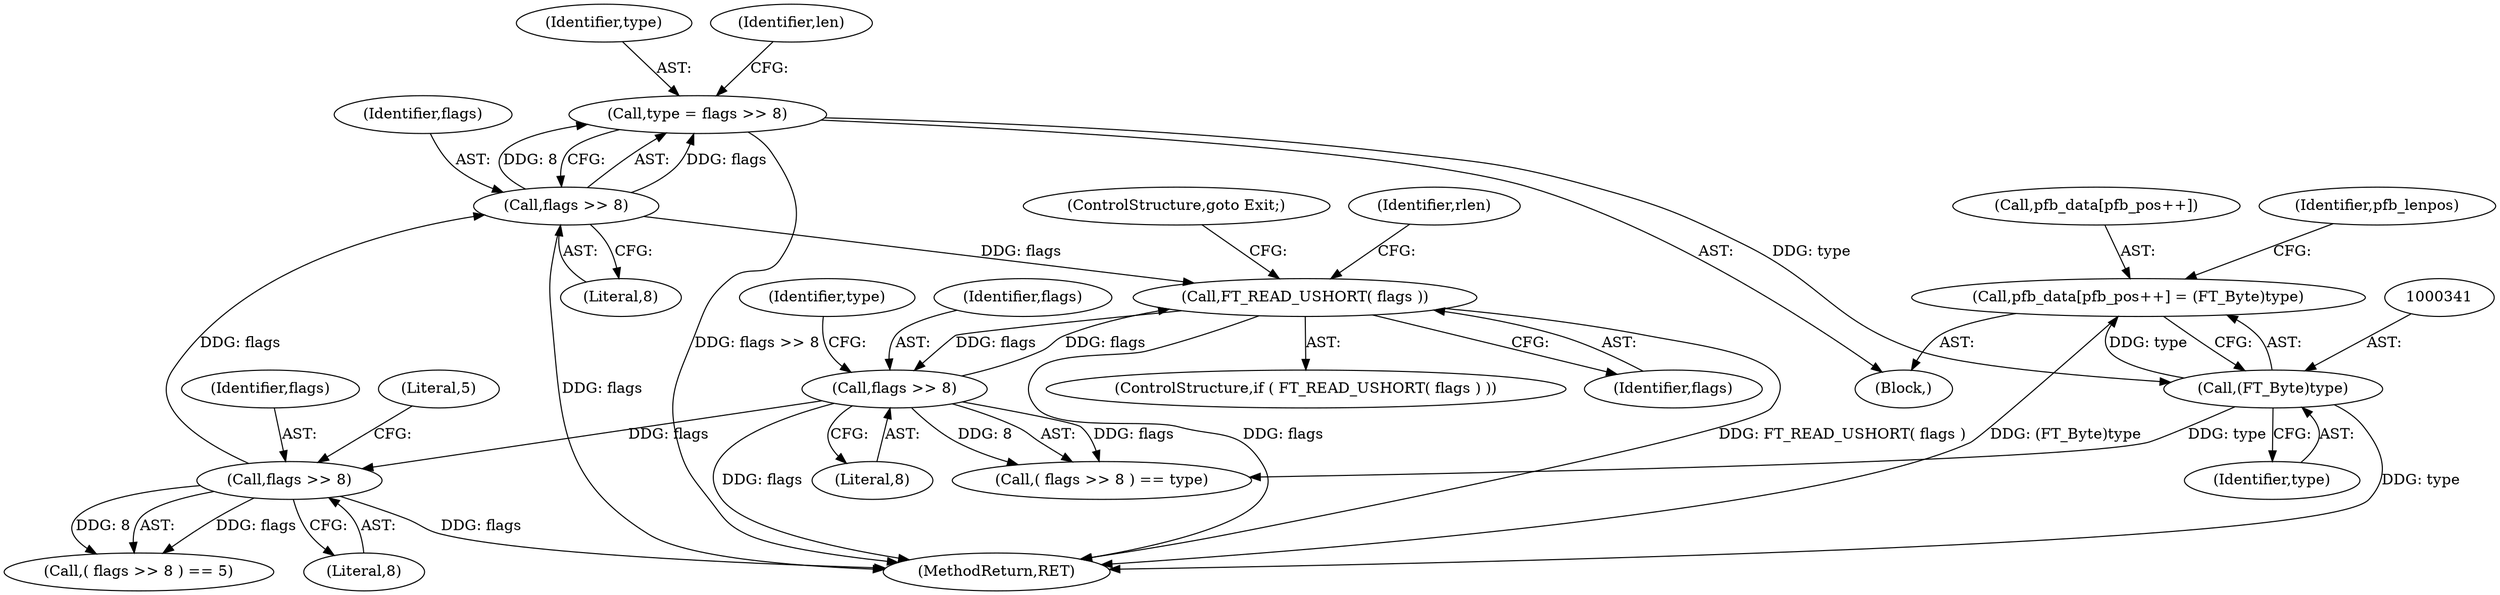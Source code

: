 digraph "0_savannah_c69891a1345640096fbf396e8dd567fe879ce233@array" {
"1000335" [label="(Call,pfb_data[pfb_pos++] = (FT_Byte)type)"];
"1000340" [label="(Call,(FT_Byte)type)"];
"1000327" [label="(Call,type = flags >> 8)"];
"1000329" [label="(Call,flags >> 8)"];
"1000316" [label="(Call,flags >> 8)"];
"1000265" [label="(Call,flags >> 8)"];
"1000257" [label="(Call,FT_READ_USHORT( flags ))"];
"1000335" [label="(Call,pfb_data[pfb_pos++] = (FT_Byte)type)"];
"1000257" [label="(Call,FT_READ_USHORT( flags ))"];
"1000273" [label="(Block,)"];
"1000258" [label="(Identifier,flags)"];
"1000315" [label="(Call,( flags >> 8 ) == 5)"];
"1000328" [label="(Identifier,type)"];
"1000342" [label="(Identifier,type)"];
"1000336" [label="(Call,pfb_data[pfb_pos++])"];
"1000316" [label="(Call,flags >> 8)"];
"1000267" [label="(Literal,8)"];
"1000265" [label="(Call,flags >> 8)"];
"1000261" [label="(Identifier,rlen)"];
"1000317" [label="(Identifier,flags)"];
"1000330" [label="(Identifier,flags)"];
"1000440" [label="(MethodReturn,RET)"];
"1000319" [label="(Literal,5)"];
"1000333" [label="(Identifier,len)"];
"1000340" [label="(Call,(FT_Byte)type)"];
"1000344" [label="(Identifier,pfb_lenpos)"];
"1000259" [label="(ControlStructure,goto Exit;)"];
"1000256" [label="(ControlStructure,if ( FT_READ_USHORT( flags ) ))"];
"1000264" [label="(Call,( flags >> 8 ) == type)"];
"1000318" [label="(Literal,8)"];
"1000266" [label="(Identifier,flags)"];
"1000329" [label="(Call,flags >> 8)"];
"1000331" [label="(Literal,8)"];
"1000268" [label="(Identifier,type)"];
"1000327" [label="(Call,type = flags >> 8)"];
"1000335" -> "1000273"  [label="AST: "];
"1000335" -> "1000340"  [label="CFG: "];
"1000336" -> "1000335"  [label="AST: "];
"1000340" -> "1000335"  [label="AST: "];
"1000344" -> "1000335"  [label="CFG: "];
"1000335" -> "1000440"  [label="DDG: (FT_Byte)type"];
"1000340" -> "1000335"  [label="DDG: type"];
"1000340" -> "1000342"  [label="CFG: "];
"1000341" -> "1000340"  [label="AST: "];
"1000342" -> "1000340"  [label="AST: "];
"1000340" -> "1000440"  [label="DDG: type"];
"1000340" -> "1000264"  [label="DDG: type"];
"1000327" -> "1000340"  [label="DDG: type"];
"1000327" -> "1000273"  [label="AST: "];
"1000327" -> "1000329"  [label="CFG: "];
"1000328" -> "1000327"  [label="AST: "];
"1000329" -> "1000327"  [label="AST: "];
"1000333" -> "1000327"  [label="CFG: "];
"1000327" -> "1000440"  [label="DDG: flags >> 8"];
"1000329" -> "1000327"  [label="DDG: flags"];
"1000329" -> "1000327"  [label="DDG: 8"];
"1000329" -> "1000331"  [label="CFG: "];
"1000330" -> "1000329"  [label="AST: "];
"1000331" -> "1000329"  [label="AST: "];
"1000329" -> "1000440"  [label="DDG: flags"];
"1000329" -> "1000257"  [label="DDG: flags"];
"1000316" -> "1000329"  [label="DDG: flags"];
"1000316" -> "1000315"  [label="AST: "];
"1000316" -> "1000318"  [label="CFG: "];
"1000317" -> "1000316"  [label="AST: "];
"1000318" -> "1000316"  [label="AST: "];
"1000319" -> "1000316"  [label="CFG: "];
"1000316" -> "1000440"  [label="DDG: flags"];
"1000316" -> "1000315"  [label="DDG: flags"];
"1000316" -> "1000315"  [label="DDG: 8"];
"1000265" -> "1000316"  [label="DDG: flags"];
"1000265" -> "1000264"  [label="AST: "];
"1000265" -> "1000267"  [label="CFG: "];
"1000266" -> "1000265"  [label="AST: "];
"1000267" -> "1000265"  [label="AST: "];
"1000268" -> "1000265"  [label="CFG: "];
"1000265" -> "1000440"  [label="DDG: flags"];
"1000265" -> "1000257"  [label="DDG: flags"];
"1000265" -> "1000264"  [label="DDG: flags"];
"1000265" -> "1000264"  [label="DDG: 8"];
"1000257" -> "1000265"  [label="DDG: flags"];
"1000257" -> "1000256"  [label="AST: "];
"1000257" -> "1000258"  [label="CFG: "];
"1000258" -> "1000257"  [label="AST: "];
"1000259" -> "1000257"  [label="CFG: "];
"1000261" -> "1000257"  [label="CFG: "];
"1000257" -> "1000440"  [label="DDG: flags"];
"1000257" -> "1000440"  [label="DDG: FT_READ_USHORT( flags )"];
}
